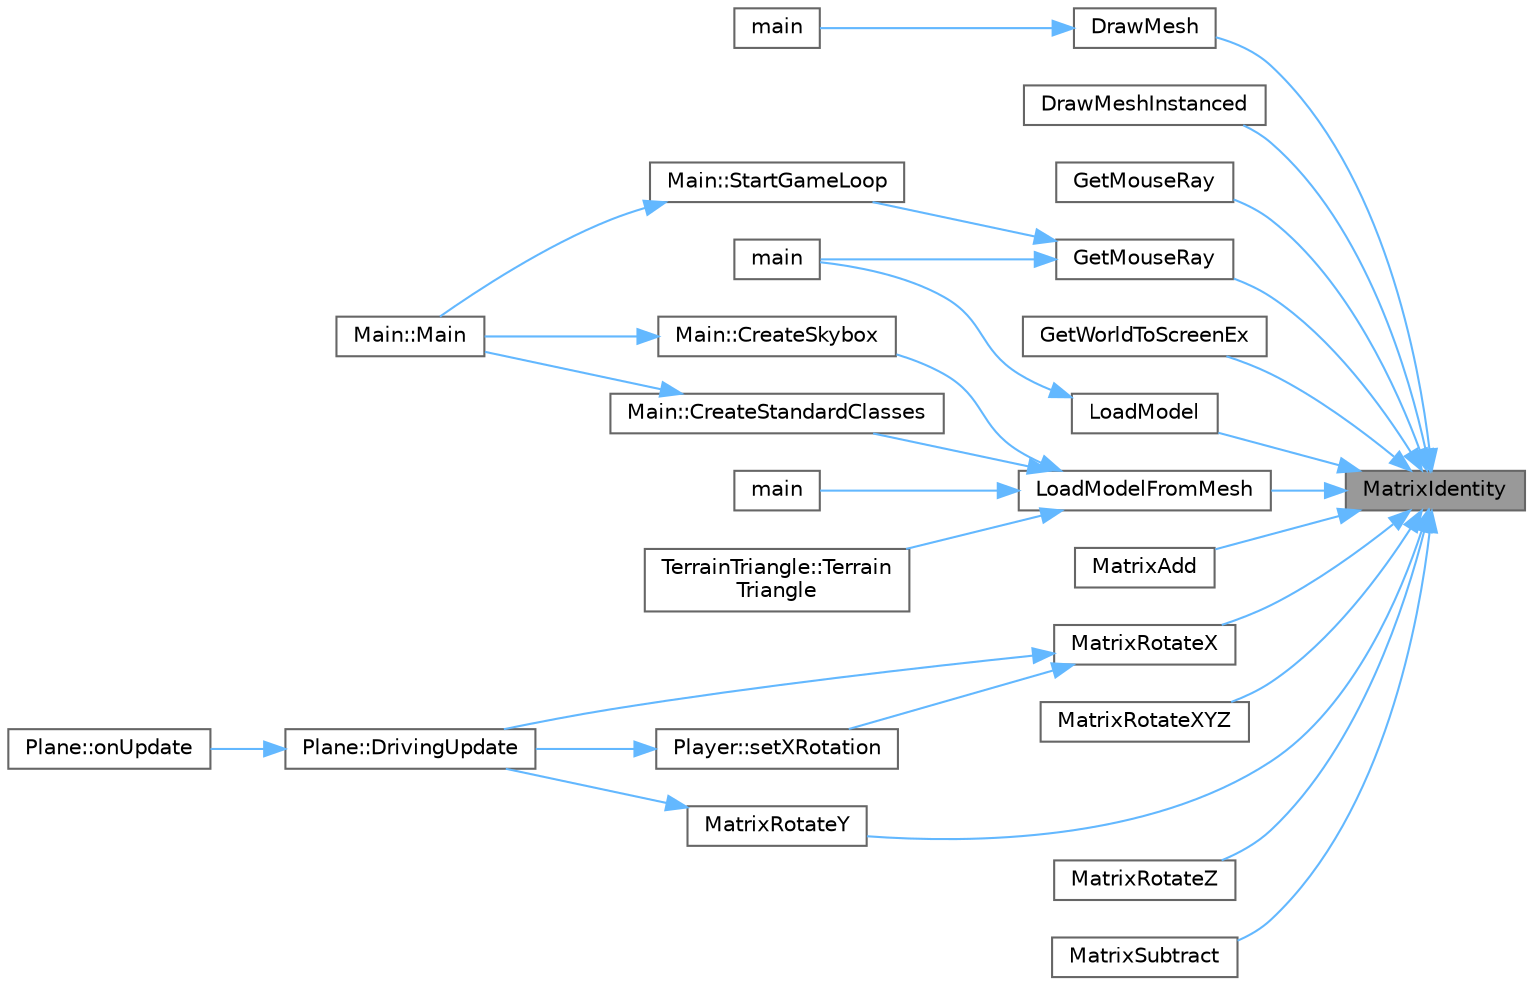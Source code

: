 digraph "MatrixIdentity"
{
 // LATEX_PDF_SIZE
  bgcolor="transparent";
  edge [fontname=Helvetica,fontsize=10,labelfontname=Helvetica,labelfontsize=10];
  node [fontname=Helvetica,fontsize=10,shape=box,height=0.2,width=0.4];
  rankdir="RL";
  Node1 [id="Node000001",label="MatrixIdentity",height=0.2,width=0.4,color="gray40", fillcolor="grey60", style="filled", fontcolor="black",tooltip=" "];
  Node1 -> Node2 [id="edge59_Node000001_Node000002",dir="back",color="steelblue1",style="solid",tooltip=" "];
  Node2 [id="Node000002",label="DrawMesh",height=0.2,width=0.4,color="grey40", fillcolor="white", style="filled",URL="$_old_2_classes_2lib_2rmodels_8c.html#a38f49946d0f9d8b60cd515bcc4045e0c",tooltip=" "];
  Node2 -> Node3 [id="edge60_Node000002_Node000003",dir="back",color="steelblue1",style="solid",tooltip=" "];
  Node3 [id="Node000003",label="main",height=0.2,width=0.4,color="grey40", fillcolor="white", style="filled",URL="$_classes_2_marching_cubes_8h.html#ae66f6b31b5ad750f1fe042a706a4e3d4",tooltip=" "];
  Node1 -> Node4 [id="edge61_Node000001_Node000004",dir="back",color="steelblue1",style="solid",tooltip=" "];
  Node4 [id="Node000004",label="DrawMeshInstanced",height=0.2,width=0.4,color="grey40", fillcolor="white", style="filled",URL="$_old_2_classes_2lib_2rmodels_8c.html#a1eacca1bb4cc722145d42807fb64b76c",tooltip=" "];
  Node1 -> Node5 [id="edge62_Node000001_Node000005",dir="back",color="steelblue1",style="solid",tooltip=" "];
  Node5 [id="Node000005",label="GetMouseRay",height=0.2,width=0.4,color="grey40", fillcolor="white", style="filled",URL="$_classes_2lib_2_raylib_erosion_standalone-main_2raylib_2src_2core_8c.html#adebca695e64d03e8b0df5f89148f438b",tooltip=" "];
  Node1 -> Node6 [id="edge63_Node000001_Node000006",dir="back",color="steelblue1",style="solid",tooltip=" "];
  Node6 [id="Node000006",label="GetMouseRay",height=0.2,width=0.4,color="grey40", fillcolor="white", style="filled",URL="$_old_2_classes_2lib_2rcore_8c.html#adebca695e64d03e8b0df5f89148f438b",tooltip=" "];
  Node6 -> Node7 [id="edge64_Node000006_Node000007",dir="back",color="steelblue1",style="solid",tooltip=" "];
  Node7 [id="Node000007",label="main",height=0.2,width=0.4,color="grey40", fillcolor="white", style="filled",URL="$main_8cpp.html#a840291bc02cba5474a4cb46a9b9566fe",tooltip=" "];
  Node6 -> Node8 [id="edge65_Node000006_Node000008",dir="back",color="steelblue1",style="solid",tooltip=" "];
  Node8 [id="Node000008",label="Main::StartGameLoop",height=0.2,width=0.4,color="grey40", fillcolor="white", style="filled",URL="$class_main.html#ae41f68a79f75d932839c81505b01b365",tooltip=" "];
  Node8 -> Node9 [id="edge66_Node000008_Node000009",dir="back",color="steelblue1",style="solid",tooltip=" "];
  Node9 [id="Node000009",label="Main::Main",height=0.2,width=0.4,color="grey40", fillcolor="white", style="filled",URL="$class_main.html#a50d4361a1b613205467a441b5c40c199",tooltip=" "];
  Node1 -> Node10 [id="edge67_Node000001_Node000010",dir="back",color="steelblue1",style="solid",tooltip=" "];
  Node10 [id="Node000010",label="GetWorldToScreenEx",height=0.2,width=0.4,color="grey40", fillcolor="white", style="filled",URL="$_old_2_classes_2lib_2rcore_8c.html#a2915910820e594159b54714227eec225",tooltip=" "];
  Node1 -> Node11 [id="edge68_Node000001_Node000011",dir="back",color="steelblue1",style="solid",tooltip=" "];
  Node11 [id="Node000011",label="LoadModel",height=0.2,width=0.4,color="grey40", fillcolor="white", style="filled",URL="$_old_2_classes_2lib_2rmodels_8c.html#a9d1cf218d3ae6d1f50e442d5fde88cf3",tooltip=" "];
  Node11 -> Node7 [id="edge69_Node000011_Node000007",dir="back",color="steelblue1",style="solid",tooltip=" "];
  Node1 -> Node12 [id="edge70_Node000001_Node000012",dir="back",color="steelblue1",style="solid",tooltip=" "];
  Node12 [id="Node000012",label="LoadModelFromMesh",height=0.2,width=0.4,color="grey40", fillcolor="white", style="filled",URL="$_old_2_classes_2lib_2rmodels_8c.html#a55cfdb656716d71b091aa6502fbf176f",tooltip=" "];
  Node12 -> Node13 [id="edge71_Node000012_Node000013",dir="back",color="steelblue1",style="solid",tooltip=" "];
  Node13 [id="Node000013",label="Main::CreateSkybox",height=0.2,width=0.4,color="grey40", fillcolor="white", style="filled",URL="$class_main.html#af7e13029157a2c352dd99161bfb70291",tooltip=" "];
  Node13 -> Node9 [id="edge72_Node000013_Node000009",dir="back",color="steelblue1",style="solid",tooltip=" "];
  Node12 -> Node14 [id="edge73_Node000012_Node000014",dir="back",color="steelblue1",style="solid",tooltip=" "];
  Node14 [id="Node000014",label="Main::CreateStandardClasses",height=0.2,width=0.4,color="grey40", fillcolor="white", style="filled",URL="$class_main.html#a5ae5aa478baba1c1a86adeeede81a790",tooltip=" "];
  Node14 -> Node9 [id="edge74_Node000014_Node000009",dir="back",color="steelblue1",style="solid",tooltip=" "];
  Node12 -> Node15 [id="edge75_Node000012_Node000015",dir="back",color="steelblue1",style="solid",tooltip=" "];
  Node15 [id="Node000015",label="main",height=0.2,width=0.4,color="grey40", fillcolor="white", style="filled",URL="$_classes_2lib_2_raylib_erosion_standalone-main_2src_2main_8cpp.html#a840291bc02cba5474a4cb46a9b9566fe",tooltip=" "];
  Node12 -> Node16 [id="edge76_Node000012_Node000016",dir="back",color="steelblue1",style="solid",tooltip=" "];
  Node16 [id="Node000016",label="TerrainTriangle::Terrain\lTriangle",height=0.2,width=0.4,color="grey40", fillcolor="white", style="filled",URL="$class_terrain_triangle.html#a7032ebf7d8addd223bc41cd8bd34a92f",tooltip=" "];
  Node1 -> Node17 [id="edge77_Node000001_Node000017",dir="back",color="steelblue1",style="solid",tooltip=" "];
  Node17 [id="Node000017",label="MatrixAdd",height=0.2,width=0.4,color="grey40", fillcolor="white", style="filled",URL="$_classes_2lib_2raylib_2src_2raymath_8h.html#ad271776881acaf4be48ef0a75db03487",tooltip=" "];
  Node1 -> Node18 [id="edge78_Node000001_Node000018",dir="back",color="steelblue1",style="solid",tooltip=" "];
  Node18 [id="Node000018",label="MatrixRotateX",height=0.2,width=0.4,color="grey40", fillcolor="white", style="filled",URL="$_classes_2lib_2raylib_2src_2raymath_8h.html#a5140b71e1a329341c96a89d2f49ecc64",tooltip=" "];
  Node18 -> Node19 [id="edge79_Node000018_Node000019",dir="back",color="steelblue1",style="solid",tooltip=" "];
  Node19 [id="Node000019",label="Plane::DrivingUpdate",height=0.2,width=0.4,color="grey40", fillcolor="white", style="filled",URL="$class_plane.html#af3cfe3d166897b8355d9601433d41359",tooltip=" "];
  Node19 -> Node20 [id="edge80_Node000019_Node000020",dir="back",color="steelblue1",style="solid",tooltip=" "];
  Node20 [id="Node000020",label="Plane::onUpdate",height=0.2,width=0.4,color="grey40", fillcolor="white", style="filled",URL="$class_plane.html#aafc149df92511d84ac0b924207d8b10b",tooltip=" "];
  Node18 -> Node21 [id="edge81_Node000018_Node000021",dir="back",color="steelblue1",style="solid",tooltip=" "];
  Node21 [id="Node000021",label="Player::setXRotation",height=0.2,width=0.4,color="grey40", fillcolor="white", style="filled",URL="$class_player.html#a01f993f0d5c54503c49f729d40c98d78",tooltip=" "];
  Node21 -> Node19 [id="edge82_Node000021_Node000019",dir="back",color="steelblue1",style="solid",tooltip=" "];
  Node1 -> Node22 [id="edge83_Node000001_Node000022",dir="back",color="steelblue1",style="solid",tooltip=" "];
  Node22 [id="Node000022",label="MatrixRotateXYZ",height=0.2,width=0.4,color="grey40", fillcolor="white", style="filled",URL="$_classes_2lib_2raylib_2src_2raymath_8h.html#a1c34235588e208f7351c5f6864df6f88",tooltip=" "];
  Node1 -> Node23 [id="edge84_Node000001_Node000023",dir="back",color="steelblue1",style="solid",tooltip=" "];
  Node23 [id="Node000023",label="MatrixRotateY",height=0.2,width=0.4,color="grey40", fillcolor="white", style="filled",URL="$_classes_2lib_2raylib_2src_2raymath_8h.html#a2e55e07d7560f1aa0963a9627e042e85",tooltip=" "];
  Node23 -> Node19 [id="edge85_Node000023_Node000019",dir="back",color="steelblue1",style="solid",tooltip=" "];
  Node1 -> Node24 [id="edge86_Node000001_Node000024",dir="back",color="steelblue1",style="solid",tooltip=" "];
  Node24 [id="Node000024",label="MatrixRotateZ",height=0.2,width=0.4,color="grey40", fillcolor="white", style="filled",URL="$_classes_2lib_2raylib_2src_2raymath_8h.html#afb00f1a1c5bc1b1281d5e2a7bce70b8a",tooltip=" "];
  Node1 -> Node25 [id="edge87_Node000001_Node000025",dir="back",color="steelblue1",style="solid",tooltip=" "];
  Node25 [id="Node000025",label="MatrixSubtract",height=0.2,width=0.4,color="grey40", fillcolor="white", style="filled",URL="$_classes_2lib_2raylib_2src_2raymath_8h.html#a4a4c727b606fa59a91f6013b37f02082",tooltip=" "];
}
